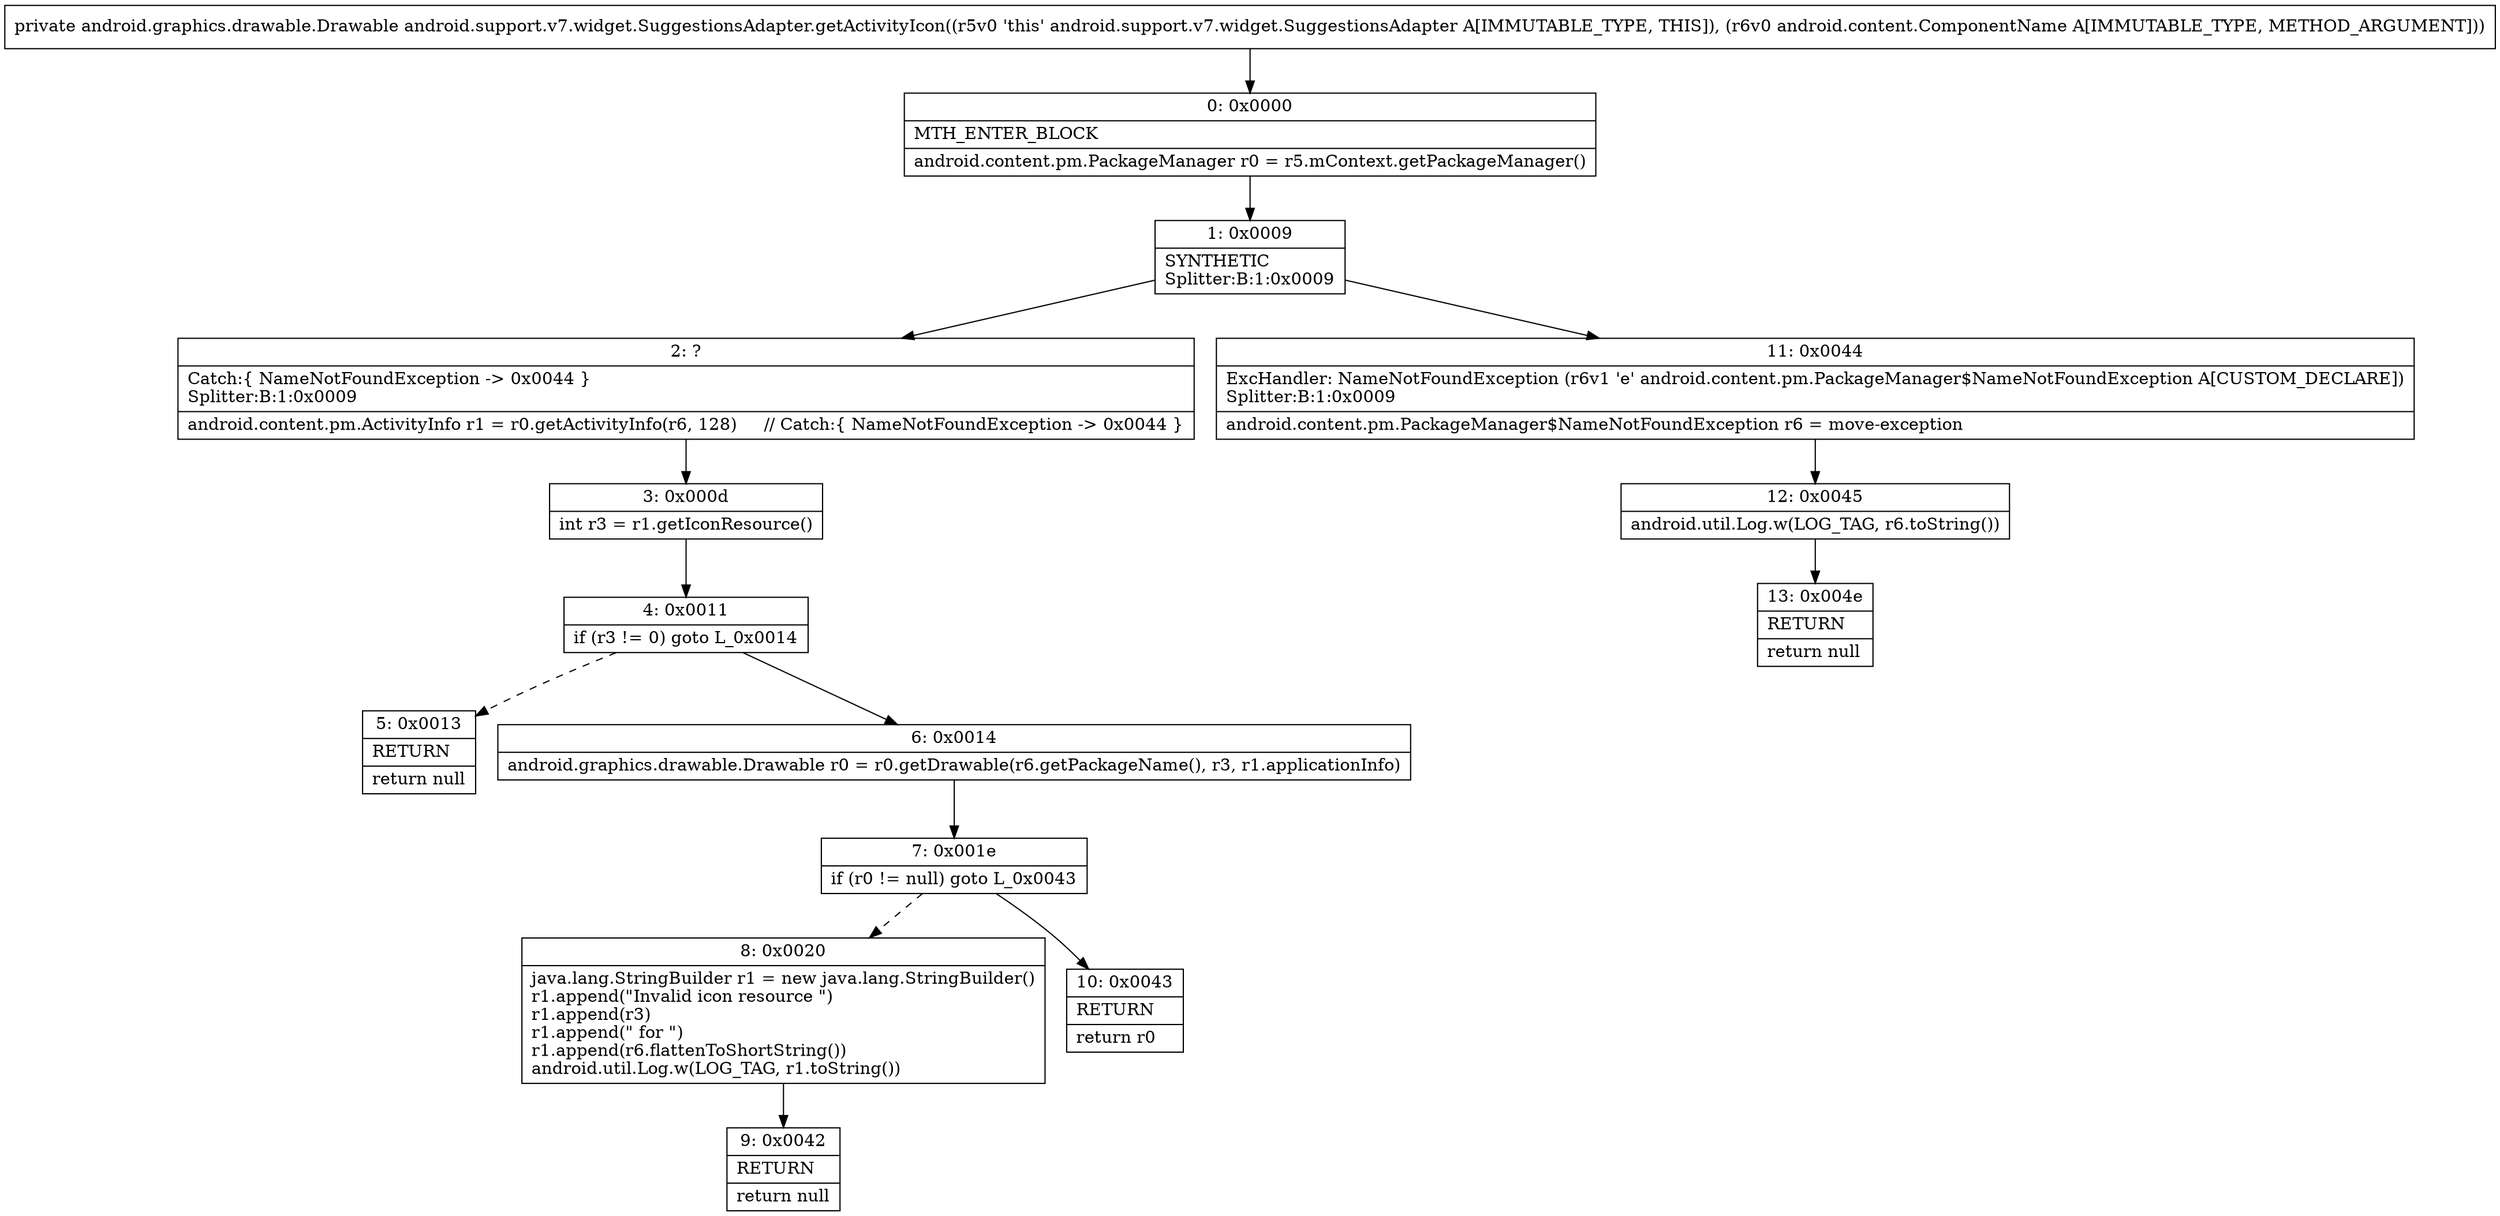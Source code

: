 digraph "CFG forandroid.support.v7.widget.SuggestionsAdapter.getActivityIcon(Landroid\/content\/ComponentName;)Landroid\/graphics\/drawable\/Drawable;" {
Node_0 [shape=record,label="{0\:\ 0x0000|MTH_ENTER_BLOCK\l|android.content.pm.PackageManager r0 = r5.mContext.getPackageManager()\l}"];
Node_1 [shape=record,label="{1\:\ 0x0009|SYNTHETIC\lSplitter:B:1:0x0009\l}"];
Node_2 [shape=record,label="{2\:\ ?|Catch:\{ NameNotFoundException \-\> 0x0044 \}\lSplitter:B:1:0x0009\l|android.content.pm.ActivityInfo r1 = r0.getActivityInfo(r6, 128)     \/\/ Catch:\{ NameNotFoundException \-\> 0x0044 \}\l}"];
Node_3 [shape=record,label="{3\:\ 0x000d|int r3 = r1.getIconResource()\l}"];
Node_4 [shape=record,label="{4\:\ 0x0011|if (r3 != 0) goto L_0x0014\l}"];
Node_5 [shape=record,label="{5\:\ 0x0013|RETURN\l|return null\l}"];
Node_6 [shape=record,label="{6\:\ 0x0014|android.graphics.drawable.Drawable r0 = r0.getDrawable(r6.getPackageName(), r3, r1.applicationInfo)\l}"];
Node_7 [shape=record,label="{7\:\ 0x001e|if (r0 != null) goto L_0x0043\l}"];
Node_8 [shape=record,label="{8\:\ 0x0020|java.lang.StringBuilder r1 = new java.lang.StringBuilder()\lr1.append(\"Invalid icon resource \")\lr1.append(r3)\lr1.append(\" for \")\lr1.append(r6.flattenToShortString())\landroid.util.Log.w(LOG_TAG, r1.toString())\l}"];
Node_9 [shape=record,label="{9\:\ 0x0042|RETURN\l|return null\l}"];
Node_10 [shape=record,label="{10\:\ 0x0043|RETURN\l|return r0\l}"];
Node_11 [shape=record,label="{11\:\ 0x0044|ExcHandler: NameNotFoundException (r6v1 'e' android.content.pm.PackageManager$NameNotFoundException A[CUSTOM_DECLARE])\lSplitter:B:1:0x0009\l|android.content.pm.PackageManager$NameNotFoundException r6 = move\-exception\l}"];
Node_12 [shape=record,label="{12\:\ 0x0045|android.util.Log.w(LOG_TAG, r6.toString())\l}"];
Node_13 [shape=record,label="{13\:\ 0x004e|RETURN\l|return null\l}"];
MethodNode[shape=record,label="{private android.graphics.drawable.Drawable android.support.v7.widget.SuggestionsAdapter.getActivityIcon((r5v0 'this' android.support.v7.widget.SuggestionsAdapter A[IMMUTABLE_TYPE, THIS]), (r6v0 android.content.ComponentName A[IMMUTABLE_TYPE, METHOD_ARGUMENT])) }"];
MethodNode -> Node_0;
Node_0 -> Node_1;
Node_1 -> Node_2;
Node_1 -> Node_11;
Node_2 -> Node_3;
Node_3 -> Node_4;
Node_4 -> Node_5[style=dashed];
Node_4 -> Node_6;
Node_6 -> Node_7;
Node_7 -> Node_8[style=dashed];
Node_7 -> Node_10;
Node_8 -> Node_9;
Node_11 -> Node_12;
Node_12 -> Node_13;
}


